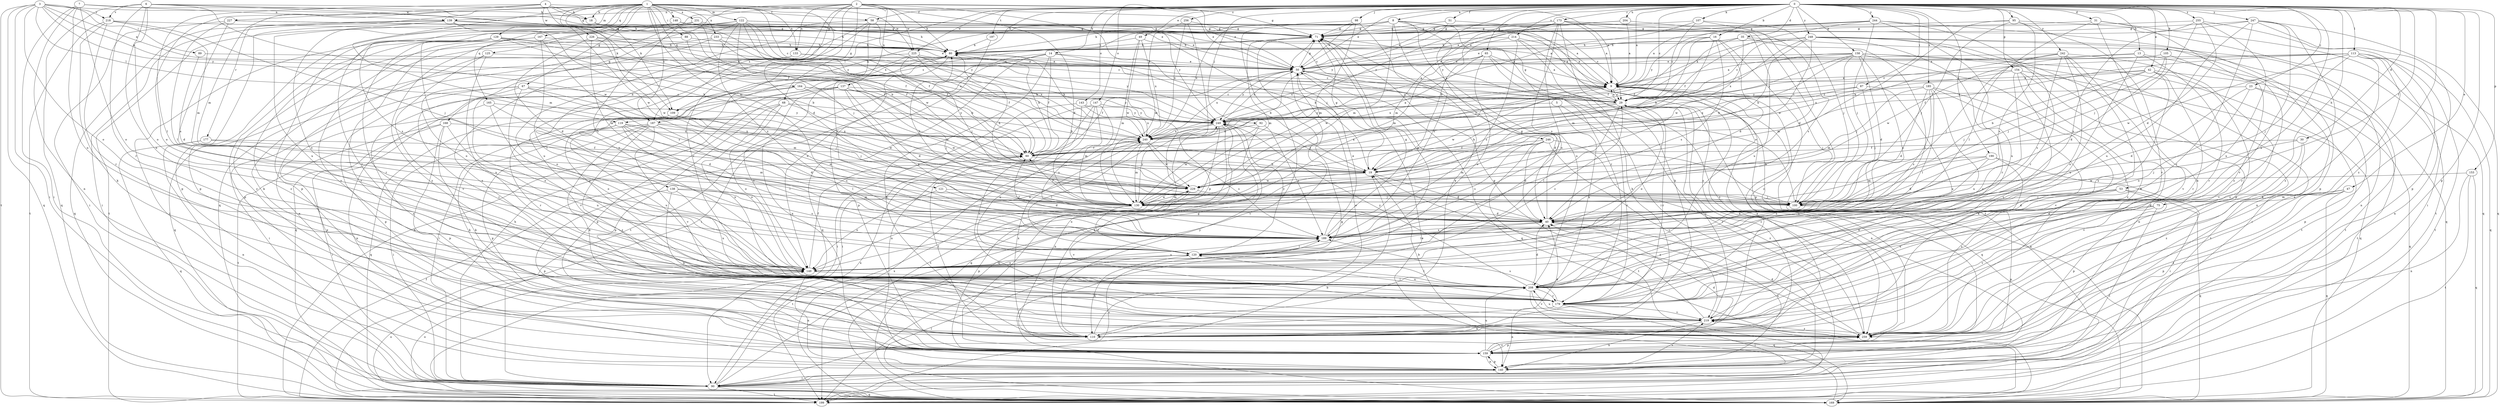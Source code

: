 strict digraph  {
0;
1;
2;
3;
4;
5;
6;
7;
8;
9;
13;
14;
16;
18;
19;
23;
29;
30;
31;
35;
40;
42;
47;
49;
50;
51;
53;
58;
60;
65;
67;
68;
71;
75;
80;
87;
88;
89;
90;
92;
95;
98;
100;
105;
107;
109;
110;
113;
119;
120;
121;
122;
125;
129;
130;
133;
137;
138;
139;
140;
143;
147;
148;
149;
153;
154;
158;
159;
164;
165;
167;
168;
169;
173;
177;
179;
185;
187;
189;
190;
197;
199;
204;
208;
214;
218;
219;
225;
226;
227;
229;
231;
233;
240;
242;
244;
246;
247;
248;
249;
255;
256;
259;
0 -> 8  [label=a];
0 -> 9  [label=a];
0 -> 13  [label=b];
0 -> 14  [label=b];
0 -> 16  [label=b];
0 -> 23  [label=c];
0 -> 29  [label=c];
0 -> 30  [label=d];
0 -> 31  [label=d];
0 -> 35  [label=d];
0 -> 42  [label=e];
0 -> 47  [label=e];
0 -> 49  [label=e];
0 -> 50  [label=e];
0 -> 51  [label=f];
0 -> 53  [label=f];
0 -> 58  [label=f];
0 -> 65  [label=g];
0 -> 75  [label=h];
0 -> 80  [label=h];
0 -> 87  [label=i];
0 -> 92  [label=j];
0 -> 95  [label=j];
0 -> 98  [label=j];
0 -> 105  [label=k];
0 -> 107  [label=k];
0 -> 113  [label=l];
0 -> 119  [label=l];
0 -> 143  [label=o];
0 -> 147  [label=o];
0 -> 153  [label=p];
0 -> 154  [label=p];
0 -> 158  [label=p];
0 -> 159  [label=p];
0 -> 173  [label=r];
0 -> 185  [label=s];
0 -> 190  [label=t];
0 -> 197  [label=t];
0 -> 204  [label=u];
0 -> 208  [label=u];
0 -> 214  [label=v];
0 -> 225  [label=w];
0 -> 242  [label=y];
0 -> 244  [label=y];
0 -> 246  [label=y];
0 -> 247  [label=y];
0 -> 248  [label=y];
0 -> 255  [label=z];
0 -> 256  [label=z];
0 -> 259  [label=z];
1 -> 18  [label=b];
1 -> 29  [label=c];
1 -> 40  [label=d];
1 -> 50  [label=e];
1 -> 67  [label=g];
1 -> 88  [label=i];
1 -> 109  [label=k];
1 -> 121  [label=m];
1 -> 122  [label=m];
1 -> 125  [label=m];
1 -> 129  [label=m];
1 -> 130  [label=m];
1 -> 133  [label=n];
1 -> 148  [label=o];
1 -> 149  [label=o];
1 -> 164  [label=q];
1 -> 165  [label=q];
1 -> 167  [label=q];
1 -> 177  [label=r];
1 -> 187  [label=s];
1 -> 225  [label=w];
1 -> 231  [label=x];
1 -> 233  [label=x];
1 -> 240  [label=x];
2 -> 40  [label=d];
2 -> 50  [label=e];
2 -> 68  [label=g];
2 -> 71  [label=g];
2 -> 80  [label=h];
2 -> 100  [label=j];
2 -> 133  [label=n];
2 -> 137  [label=n];
2 -> 138  [label=n];
2 -> 139  [label=n];
2 -> 168  [label=q];
2 -> 169  [label=q];
2 -> 179  [label=r];
2 -> 187  [label=s];
2 -> 225  [label=w];
3 -> 9  [label=a];
3 -> 50  [label=e];
3 -> 80  [label=h];
3 -> 89  [label=i];
3 -> 90  [label=i];
3 -> 119  [label=l];
3 -> 149  [label=o];
3 -> 169  [label=q];
3 -> 199  [label=t];
3 -> 218  [label=v];
3 -> 249  [label=y];
4 -> 9  [label=a];
4 -> 18  [label=b];
4 -> 50  [label=e];
4 -> 109  [label=k];
4 -> 120  [label=l];
4 -> 130  [label=m];
4 -> 226  [label=w];
4 -> 227  [label=w];
5 -> 179  [label=r];
5 -> 208  [label=u];
5 -> 249  [label=y];
6 -> 18  [label=b];
6 -> 58  [label=f];
6 -> 60  [label=f];
6 -> 149  [label=o];
6 -> 169  [label=q];
6 -> 179  [label=r];
6 -> 208  [label=u];
6 -> 218  [label=v];
6 -> 229  [label=w];
7 -> 71  [label=g];
7 -> 90  [label=i];
7 -> 139  [label=n];
7 -> 140  [label=n];
7 -> 149  [label=o];
7 -> 208  [label=u];
8 -> 71  [label=g];
8 -> 80  [label=h];
8 -> 90  [label=i];
8 -> 109  [label=k];
8 -> 130  [label=m];
8 -> 179  [label=r];
8 -> 187  [label=s];
8 -> 189  [label=s];
8 -> 208  [label=u];
8 -> 240  [label=x];
8 -> 259  [label=z];
9 -> 29  [label=c];
9 -> 100  [label=j];
9 -> 109  [label=k];
9 -> 110  [label=k];
9 -> 229  [label=w];
9 -> 240  [label=x];
9 -> 259  [label=z];
13 -> 50  [label=e];
13 -> 179  [label=r];
13 -> 199  [label=t];
13 -> 208  [label=u];
13 -> 229  [label=w];
14 -> 19  [label=b];
14 -> 50  [label=e];
14 -> 60  [label=f];
14 -> 90  [label=i];
14 -> 110  [label=k];
14 -> 169  [label=q];
14 -> 199  [label=t];
16 -> 19  [label=b];
16 -> 40  [label=d];
16 -> 60  [label=f];
16 -> 80  [label=h];
16 -> 130  [label=m];
16 -> 189  [label=s];
16 -> 259  [label=z];
18 -> 9  [label=a];
18 -> 71  [label=g];
19 -> 40  [label=d];
19 -> 71  [label=g];
19 -> 149  [label=o];
19 -> 229  [label=w];
19 -> 249  [label=y];
19 -> 259  [label=z];
23 -> 29  [label=c];
23 -> 40  [label=d];
23 -> 149  [label=o];
23 -> 159  [label=p];
23 -> 169  [label=q];
29 -> 9  [label=a];
29 -> 19  [label=b];
29 -> 71  [label=g];
29 -> 120  [label=l];
29 -> 140  [label=n];
29 -> 149  [label=o];
29 -> 169  [label=q];
29 -> 179  [label=r];
29 -> 249  [label=y];
30 -> 60  [label=f];
30 -> 100  [label=j];
30 -> 219  [label=v];
30 -> 259  [label=z];
31 -> 71  [label=g];
31 -> 110  [label=k];
31 -> 120  [label=l];
31 -> 169  [label=q];
31 -> 259  [label=z];
35 -> 50  [label=e];
35 -> 60  [label=f];
35 -> 80  [label=h];
35 -> 120  [label=l];
35 -> 140  [label=n];
35 -> 229  [label=w];
40 -> 71  [label=g];
40 -> 120  [label=l];
40 -> 140  [label=n];
40 -> 189  [label=s];
42 -> 9  [label=a];
42 -> 19  [label=b];
42 -> 100  [label=j];
42 -> 179  [label=r];
42 -> 199  [label=t];
42 -> 208  [label=u];
42 -> 219  [label=v];
42 -> 240  [label=x];
47 -> 40  [label=d];
47 -> 130  [label=m];
47 -> 159  [label=p];
47 -> 169  [label=q];
47 -> 259  [label=z];
49 -> 19  [label=b];
49 -> 80  [label=h];
49 -> 130  [label=m];
49 -> 229  [label=w];
49 -> 240  [label=x];
50 -> 9  [label=a];
50 -> 40  [label=d];
50 -> 60  [label=f];
50 -> 71  [label=g];
50 -> 169  [label=q];
50 -> 240  [label=x];
50 -> 249  [label=y];
51 -> 29  [label=c];
51 -> 71  [label=g];
51 -> 249  [label=y];
53 -> 40  [label=d];
53 -> 100  [label=j];
53 -> 149  [label=o];
53 -> 159  [label=p];
53 -> 169  [label=q];
58 -> 29  [label=c];
58 -> 71  [label=g];
58 -> 149  [label=o];
58 -> 189  [label=s];
58 -> 208  [label=u];
58 -> 240  [label=x];
58 -> 249  [label=y];
58 -> 259  [label=z];
60 -> 19  [label=b];
60 -> 80  [label=h];
65 -> 9  [label=a];
65 -> 50  [label=e];
65 -> 90  [label=i];
65 -> 149  [label=o];
65 -> 229  [label=w];
65 -> 240  [label=x];
65 -> 259  [label=z];
67 -> 29  [label=c];
67 -> 90  [label=i];
67 -> 100  [label=j];
67 -> 130  [label=m];
67 -> 159  [label=p];
67 -> 179  [label=r];
67 -> 219  [label=v];
68 -> 149  [label=o];
68 -> 159  [label=p];
68 -> 169  [label=q];
68 -> 208  [label=u];
68 -> 229  [label=w];
68 -> 249  [label=y];
71 -> 80  [label=h];
71 -> 130  [label=m];
75 -> 40  [label=d];
75 -> 90  [label=i];
75 -> 208  [label=u];
75 -> 219  [label=v];
80 -> 50  [label=e];
80 -> 140  [label=n];
80 -> 159  [label=p];
87 -> 29  [label=c];
87 -> 100  [label=j];
87 -> 208  [label=u];
87 -> 240  [label=x];
88 -> 60  [label=f];
88 -> 80  [label=h];
88 -> 259  [label=z];
89 -> 40  [label=d];
89 -> 50  [label=e];
90 -> 71  [label=g];
90 -> 80  [label=h];
90 -> 169  [label=q];
90 -> 189  [label=s];
90 -> 199  [label=t];
90 -> 240  [label=x];
92 -> 130  [label=m];
92 -> 169  [label=q];
92 -> 189  [label=s];
92 -> 240  [label=x];
95 -> 19  [label=b];
95 -> 71  [label=g];
95 -> 100  [label=j];
95 -> 189  [label=s];
95 -> 199  [label=t];
95 -> 219  [label=v];
98 -> 50  [label=e];
98 -> 71  [label=g];
98 -> 110  [label=k];
98 -> 130  [label=m];
98 -> 199  [label=t];
100 -> 50  [label=e];
100 -> 159  [label=p];
105 -> 40  [label=d];
105 -> 50  [label=e];
105 -> 100  [label=j];
105 -> 179  [label=r];
107 -> 29  [label=c];
107 -> 40  [label=d];
107 -> 71  [label=g];
107 -> 100  [label=j];
107 -> 240  [label=x];
109 -> 100  [label=j];
109 -> 140  [label=n];
109 -> 179  [label=r];
109 -> 229  [label=w];
110 -> 9  [label=a];
110 -> 29  [label=c];
110 -> 40  [label=d];
110 -> 50  [label=e];
110 -> 60  [label=f];
110 -> 240  [label=x];
110 -> 249  [label=y];
113 -> 29  [label=c];
113 -> 50  [label=e];
113 -> 60  [label=f];
113 -> 100  [label=j];
113 -> 110  [label=k];
113 -> 140  [label=n];
113 -> 169  [label=q];
113 -> 199  [label=t];
113 -> 229  [label=w];
113 -> 259  [label=z];
119 -> 40  [label=d];
119 -> 110  [label=k];
119 -> 120  [label=l];
119 -> 130  [label=m];
119 -> 149  [label=o];
119 -> 208  [label=u];
119 -> 240  [label=x];
120 -> 71  [label=g];
120 -> 110  [label=k];
120 -> 149  [label=o];
120 -> 249  [label=y];
121 -> 40  [label=d];
121 -> 100  [label=j];
121 -> 149  [label=o];
122 -> 9  [label=a];
122 -> 60  [label=f];
122 -> 71  [label=g];
122 -> 100  [label=j];
122 -> 159  [label=p];
122 -> 179  [label=r];
122 -> 189  [label=s];
122 -> 229  [label=w];
122 -> 249  [label=y];
122 -> 259  [label=z];
125 -> 50  [label=e];
125 -> 140  [label=n];
125 -> 208  [label=u];
125 -> 219  [label=v];
129 -> 19  [label=b];
129 -> 50  [label=e];
129 -> 60  [label=f];
129 -> 80  [label=h];
129 -> 90  [label=i];
129 -> 159  [label=p];
129 -> 179  [label=r];
129 -> 189  [label=s];
129 -> 259  [label=z];
130 -> 40  [label=d];
130 -> 60  [label=f];
130 -> 80  [label=h];
130 -> 120  [label=l];
130 -> 199  [label=t];
130 -> 229  [label=w];
130 -> 249  [label=y];
133 -> 19  [label=b];
133 -> 29  [label=c];
133 -> 50  [label=e];
133 -> 149  [label=o];
133 -> 169  [label=q];
137 -> 19  [label=b];
137 -> 29  [label=c];
137 -> 40  [label=d];
137 -> 90  [label=i];
137 -> 100  [label=j];
137 -> 149  [label=o];
137 -> 159  [label=p];
137 -> 189  [label=s];
138 -> 110  [label=k];
138 -> 130  [label=m];
138 -> 159  [label=p];
138 -> 189  [label=s];
138 -> 208  [label=u];
139 -> 19  [label=b];
139 -> 71  [label=g];
139 -> 80  [label=h];
139 -> 90  [label=i];
139 -> 159  [label=p];
139 -> 169  [label=q];
139 -> 208  [label=u];
139 -> 229  [label=w];
140 -> 90  [label=i];
140 -> 159  [label=p];
140 -> 219  [label=v];
143 -> 90  [label=i];
143 -> 219  [label=v];
143 -> 240  [label=x];
143 -> 249  [label=y];
147 -> 90  [label=i];
147 -> 130  [label=m];
147 -> 140  [label=n];
147 -> 189  [label=s];
147 -> 208  [label=u];
147 -> 249  [label=y];
148 -> 60  [label=f];
148 -> 71  [label=g];
148 -> 80  [label=h];
148 -> 149  [label=o];
148 -> 189  [label=s];
149 -> 29  [label=c];
149 -> 60  [label=f];
149 -> 140  [label=n];
149 -> 189  [label=s];
149 -> 208  [label=u];
153 -> 140  [label=n];
153 -> 169  [label=q];
153 -> 199  [label=t];
153 -> 229  [label=w];
154 -> 9  [label=a];
154 -> 140  [label=n];
154 -> 169  [label=q];
154 -> 179  [label=r];
154 -> 199  [label=t];
154 -> 219  [label=v];
154 -> 249  [label=y];
158 -> 9  [label=a];
158 -> 19  [label=b];
158 -> 29  [label=c];
158 -> 40  [label=d];
158 -> 50  [label=e];
158 -> 90  [label=i];
158 -> 100  [label=j];
158 -> 189  [label=s];
158 -> 199  [label=t];
158 -> 249  [label=y];
158 -> 259  [label=z];
159 -> 40  [label=d];
159 -> 140  [label=n];
159 -> 208  [label=u];
159 -> 259  [label=z];
164 -> 29  [label=c];
164 -> 149  [label=o];
164 -> 229  [label=w];
164 -> 249  [label=y];
164 -> 259  [label=z];
165 -> 40  [label=d];
165 -> 149  [label=o];
165 -> 159  [label=p];
165 -> 249  [label=y];
167 -> 80  [label=h];
167 -> 110  [label=k];
167 -> 120  [label=l];
167 -> 189  [label=s];
167 -> 219  [label=v];
168 -> 90  [label=i];
168 -> 110  [label=k];
168 -> 159  [label=p];
168 -> 199  [label=t];
168 -> 208  [label=u];
168 -> 240  [label=x];
169 -> 9  [label=a];
169 -> 50  [label=e];
169 -> 71  [label=g];
169 -> 120  [label=l];
169 -> 149  [label=o];
169 -> 219  [label=v];
169 -> 240  [label=x];
173 -> 9  [label=a];
173 -> 19  [label=b];
173 -> 50  [label=e];
173 -> 71  [label=g];
173 -> 110  [label=k];
173 -> 130  [label=m];
173 -> 149  [label=o];
173 -> 189  [label=s];
173 -> 199  [label=t];
173 -> 208  [label=u];
173 -> 249  [label=y];
177 -> 60  [label=f];
177 -> 130  [label=m];
177 -> 140  [label=n];
177 -> 169  [label=q];
179 -> 90  [label=i];
179 -> 120  [label=l];
179 -> 140  [label=n];
179 -> 189  [label=s];
179 -> 219  [label=v];
185 -> 29  [label=c];
185 -> 40  [label=d];
185 -> 110  [label=k];
185 -> 120  [label=l];
185 -> 130  [label=m];
185 -> 189  [label=s];
185 -> 208  [label=u];
185 -> 219  [label=v];
187 -> 90  [label=i];
187 -> 110  [label=k];
187 -> 120  [label=l];
187 -> 159  [label=p];
187 -> 189  [label=s];
187 -> 219  [label=v];
187 -> 240  [label=x];
187 -> 259  [label=z];
189 -> 50  [label=e];
189 -> 60  [label=f];
189 -> 71  [label=g];
189 -> 120  [label=l];
190 -> 19  [label=b];
190 -> 40  [label=d];
190 -> 90  [label=i];
190 -> 130  [label=m];
190 -> 149  [label=o];
190 -> 259  [label=z];
197 -> 80  [label=h];
197 -> 149  [label=o];
199 -> 19  [label=b];
199 -> 60  [label=f];
199 -> 80  [label=h];
199 -> 149  [label=o];
204 -> 9  [label=a];
204 -> 50  [label=e];
204 -> 71  [label=g];
204 -> 189  [label=s];
208 -> 40  [label=d];
208 -> 120  [label=l];
208 -> 169  [label=q];
208 -> 179  [label=r];
208 -> 219  [label=v];
208 -> 249  [label=y];
214 -> 9  [label=a];
214 -> 80  [label=h];
214 -> 110  [label=k];
214 -> 130  [label=m];
214 -> 159  [label=p];
214 -> 189  [label=s];
218 -> 71  [label=g];
218 -> 100  [label=j];
218 -> 110  [label=k];
218 -> 130  [label=m];
218 -> 179  [label=r];
218 -> 199  [label=t];
219 -> 29  [label=c];
219 -> 71  [label=g];
219 -> 110  [label=k];
219 -> 140  [label=n];
219 -> 208  [label=u];
219 -> 259  [label=z];
225 -> 50  [label=e];
225 -> 60  [label=f];
225 -> 100  [label=j];
225 -> 169  [label=q];
225 -> 179  [label=r];
225 -> 240  [label=x];
225 -> 249  [label=y];
226 -> 29  [label=c];
226 -> 40  [label=d];
226 -> 80  [label=h];
226 -> 130  [label=m];
226 -> 229  [label=w];
227 -> 71  [label=g];
227 -> 90  [label=i];
227 -> 120  [label=l];
227 -> 189  [label=s];
227 -> 249  [label=y];
229 -> 9  [label=a];
229 -> 80  [label=h];
229 -> 100  [label=j];
229 -> 130  [label=m];
229 -> 159  [label=p];
229 -> 219  [label=v];
231 -> 19  [label=b];
231 -> 29  [label=c];
231 -> 50  [label=e];
231 -> 71  [label=g];
231 -> 159  [label=p];
231 -> 189  [label=s];
231 -> 199  [label=t];
233 -> 60  [label=f];
233 -> 80  [label=h];
233 -> 149  [label=o];
233 -> 219  [label=v];
233 -> 240  [label=x];
240 -> 60  [label=f];
240 -> 80  [label=h];
240 -> 120  [label=l];
240 -> 130  [label=m];
240 -> 189  [label=s];
240 -> 229  [label=w];
242 -> 50  [label=e];
242 -> 100  [label=j];
242 -> 130  [label=m];
242 -> 149  [label=o];
242 -> 179  [label=r];
242 -> 189  [label=s];
242 -> 219  [label=v];
242 -> 259  [label=z];
244 -> 50  [label=e];
244 -> 60  [label=f];
244 -> 71  [label=g];
244 -> 100  [label=j];
244 -> 159  [label=p];
244 -> 179  [label=r];
244 -> 208  [label=u];
244 -> 249  [label=y];
246 -> 40  [label=d];
246 -> 60  [label=f];
246 -> 130  [label=m];
246 -> 189  [label=s];
246 -> 199  [label=t];
246 -> 219  [label=v];
246 -> 259  [label=z];
247 -> 71  [label=g];
247 -> 90  [label=i];
247 -> 169  [label=q];
247 -> 179  [label=r];
247 -> 189  [label=s];
247 -> 208  [label=u];
247 -> 219  [label=v];
247 -> 259  [label=z];
248 -> 9  [label=a];
248 -> 19  [label=b];
248 -> 29  [label=c];
248 -> 80  [label=h];
248 -> 110  [label=k];
248 -> 140  [label=n];
248 -> 159  [label=p];
248 -> 169  [label=q];
248 -> 179  [label=r];
248 -> 229  [label=w];
248 -> 240  [label=x];
249 -> 9  [label=a];
249 -> 50  [label=e];
249 -> 110  [label=k];
249 -> 140  [label=n];
249 -> 149  [label=o];
249 -> 169  [label=q];
249 -> 199  [label=t];
249 -> 240  [label=x];
255 -> 9  [label=a];
255 -> 40  [label=d];
255 -> 71  [label=g];
255 -> 100  [label=j];
255 -> 159  [label=p];
255 -> 208  [label=u];
256 -> 71  [label=g];
256 -> 130  [label=m];
256 -> 159  [label=p];
256 -> 240  [label=x];
259 -> 19  [label=b];
259 -> 40  [label=d];
259 -> 159  [label=p];
}
